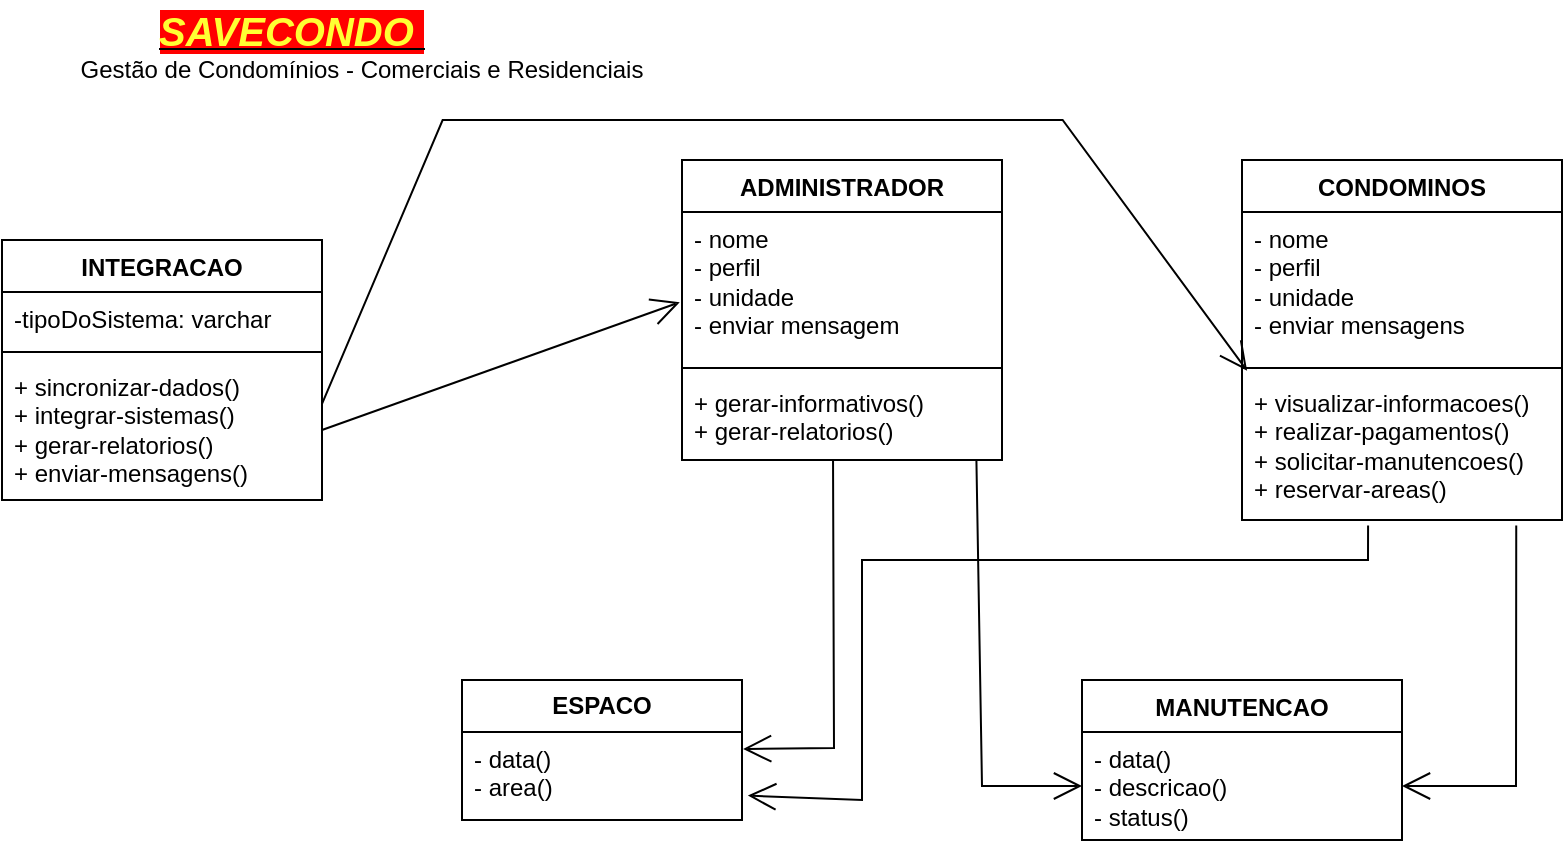 <mxfile version="22.0.4" type="github">
  <diagram name="Page-1" id="c4acf3e9-155e-7222-9cf6-157b1a14988f">
    <mxGraphModel dx="1106" dy="2767" grid="1" gridSize="10" guides="1" tooltips="1" connect="1" arrows="1" fold="1" page="1" pageScale="1" pageWidth="850" pageHeight="1100" background="none" math="0" shadow="0">
      <root>
        <mxCell id="0" />
        <mxCell id="1" parent="0" />
        <mxCell id="fE5P6bQsII-2qxmfbAFM-50" value="ADMINISTRADOR" style="swimlane;fontStyle=1;align=center;verticalAlign=top;childLayout=stackLayout;horizontal=1;startSize=26;horizontalStack=0;resizeParent=1;resizeParentMax=0;resizeLast=0;collapsible=1;marginBottom=0;whiteSpace=wrap;html=1;" parent="1" vertex="1">
          <mxGeometry x="360" y="-2120" width="160" height="150" as="geometry" />
        </mxCell>
        <mxCell id="fE5P6bQsII-2qxmfbAFM-51" value="- nome&lt;br&gt;- perfil&lt;br&gt;- unidade&lt;br&gt;- enviar mensagem" style="text;strokeColor=none;fillColor=none;align=left;verticalAlign=top;spacingLeft=4;spacingRight=4;overflow=hidden;rotatable=0;points=[[0,0.5],[1,0.5]];portConstraint=eastwest;whiteSpace=wrap;html=1;" parent="fE5P6bQsII-2qxmfbAFM-50" vertex="1">
          <mxGeometry y="26" width="160" height="74" as="geometry" />
        </mxCell>
        <mxCell id="fE5P6bQsII-2qxmfbAFM-52" value="" style="line;strokeWidth=1;fillColor=none;align=left;verticalAlign=middle;spacingTop=-1;spacingLeft=3;spacingRight=3;rotatable=0;labelPosition=right;points=[];portConstraint=eastwest;strokeColor=inherit;" parent="fE5P6bQsII-2qxmfbAFM-50" vertex="1">
          <mxGeometry y="100" width="160" height="8" as="geometry" />
        </mxCell>
        <mxCell id="fE5P6bQsII-2qxmfbAFM-53" value="+ gerar-informativos()&lt;br&gt;+ gerar-relatorios()" style="text;strokeColor=none;fillColor=none;align=left;verticalAlign=top;spacingLeft=4;spacingRight=4;overflow=hidden;rotatable=0;points=[[0,0.5],[1,0.5]];portConstraint=eastwest;whiteSpace=wrap;html=1;" parent="fE5P6bQsII-2qxmfbAFM-50" vertex="1">
          <mxGeometry y="108" width="160" height="42" as="geometry" />
        </mxCell>
        <mxCell id="fE5P6bQsII-2qxmfbAFM-55" value="INTEGRACAO" style="swimlane;fontStyle=1;align=center;verticalAlign=top;childLayout=stackLayout;horizontal=1;startSize=26;horizontalStack=0;resizeParent=1;resizeParentMax=0;resizeLast=0;collapsible=1;marginBottom=0;whiteSpace=wrap;html=1;" parent="1" vertex="1">
          <mxGeometry x="20" y="-2080" width="160" height="130" as="geometry" />
        </mxCell>
        <mxCell id="fE5P6bQsII-2qxmfbAFM-56" value="-tipoDoSistema: varchar" style="text;strokeColor=none;fillColor=none;align=left;verticalAlign=top;spacingLeft=4;spacingRight=4;overflow=hidden;rotatable=0;points=[[0,0.5],[1,0.5]];portConstraint=eastwest;whiteSpace=wrap;html=1;" parent="fE5P6bQsII-2qxmfbAFM-55" vertex="1">
          <mxGeometry y="26" width="160" height="26" as="geometry" />
        </mxCell>
        <mxCell id="fE5P6bQsII-2qxmfbAFM-57" value="" style="line;strokeWidth=1;fillColor=none;align=left;verticalAlign=middle;spacingTop=-1;spacingLeft=3;spacingRight=3;rotatable=0;labelPosition=right;points=[];portConstraint=eastwest;strokeColor=inherit;" parent="fE5P6bQsII-2qxmfbAFM-55" vertex="1">
          <mxGeometry y="52" width="160" height="8" as="geometry" />
        </mxCell>
        <mxCell id="fE5P6bQsII-2qxmfbAFM-58" value="+ sincronizar-dados()&lt;br&gt;+ integrar-sistemas()&lt;br&gt;+ gerar-relatorios()&lt;br&gt;+ enviar-mensagens()" style="text;strokeColor=none;fillColor=none;align=left;verticalAlign=top;spacingLeft=4;spacingRight=4;overflow=hidden;rotatable=0;points=[[0,0.5],[1,0.5]];portConstraint=eastwest;whiteSpace=wrap;html=1;" parent="fE5P6bQsII-2qxmfbAFM-55" vertex="1">
          <mxGeometry y="60" width="160" height="70" as="geometry" />
        </mxCell>
        <mxCell id="fE5P6bQsII-2qxmfbAFM-59" value="CONDOMINOS" style="swimlane;fontStyle=1;align=center;verticalAlign=top;childLayout=stackLayout;horizontal=1;startSize=26;horizontalStack=0;resizeParent=1;resizeParentMax=0;resizeLast=0;collapsible=1;marginBottom=0;whiteSpace=wrap;html=1;" parent="1" vertex="1">
          <mxGeometry x="640" y="-2120" width="160" height="180" as="geometry" />
        </mxCell>
        <mxCell id="fE5P6bQsII-2qxmfbAFM-60" value="- nome&lt;br style=&quot;border-color: var(--border-color);&quot;&gt;- perfil&lt;br style=&quot;border-color: var(--border-color);&quot;&gt;- unidade&lt;br&gt;- enviar mensagens" style="text;strokeColor=none;fillColor=none;align=left;verticalAlign=top;spacingLeft=4;spacingRight=4;overflow=hidden;rotatable=0;points=[[0,0.5],[1,0.5]];portConstraint=eastwest;whiteSpace=wrap;html=1;" parent="fE5P6bQsII-2qxmfbAFM-59" vertex="1">
          <mxGeometry y="26" width="160" height="74" as="geometry" />
        </mxCell>
        <mxCell id="fE5P6bQsII-2qxmfbAFM-61" value="" style="line;strokeWidth=1;fillColor=none;align=left;verticalAlign=middle;spacingTop=-1;spacingLeft=3;spacingRight=3;rotatable=0;labelPosition=right;points=[];portConstraint=eastwest;strokeColor=inherit;" parent="fE5P6bQsII-2qxmfbAFM-59" vertex="1">
          <mxGeometry y="100" width="160" height="8" as="geometry" />
        </mxCell>
        <mxCell id="fE5P6bQsII-2qxmfbAFM-62" value="+ visualizar-informacoes()&lt;br&gt;+ realizar-pagamentos()&lt;br&gt;+ solicitar-manutencoes()&lt;br&gt;+ reservar-areas()" style="text;strokeColor=none;fillColor=none;align=left;verticalAlign=top;spacingLeft=4;spacingRight=4;overflow=hidden;rotatable=0;points=[[0,0.5],[1,0.5]];portConstraint=eastwest;whiteSpace=wrap;html=1;" parent="fE5P6bQsII-2qxmfbAFM-59" vertex="1">
          <mxGeometry y="108" width="160" height="72" as="geometry" />
        </mxCell>
        <mxCell id="fE5P6bQsII-2qxmfbAFM-63" value="MANUTENCAO" style="swimlane;fontStyle=1;align=center;verticalAlign=top;childLayout=stackLayout;horizontal=1;startSize=26;horizontalStack=0;resizeParent=1;resizeParentMax=0;resizeLast=0;collapsible=1;marginBottom=0;whiteSpace=wrap;html=1;" parent="1" vertex="1">
          <mxGeometry x="560" y="-1860" width="160" height="80" as="geometry" />
        </mxCell>
        <mxCell id="fE5P6bQsII-2qxmfbAFM-66" value="- data()&lt;br&gt;- descricao()&lt;br&gt;- status()" style="text;strokeColor=none;fillColor=none;align=left;verticalAlign=top;spacingLeft=4;spacingRight=4;overflow=hidden;rotatable=0;points=[[0,0.5],[1,0.5]];portConstraint=eastwest;whiteSpace=wrap;html=1;" parent="fE5P6bQsII-2qxmfbAFM-63" vertex="1">
          <mxGeometry y="26" width="160" height="54" as="geometry" />
        </mxCell>
        <mxCell id="fE5P6bQsII-2qxmfbAFM-71" value="&lt;b&gt;ESPACO&lt;/b&gt;" style="swimlane;fontStyle=0;childLayout=stackLayout;horizontal=1;startSize=26;fillColor=none;horizontalStack=0;resizeParent=1;resizeParentMax=0;resizeLast=0;collapsible=1;marginBottom=0;whiteSpace=wrap;html=1;" parent="1" vertex="1">
          <mxGeometry x="250" y="-1860" width="140" height="70" as="geometry" />
        </mxCell>
        <mxCell id="fE5P6bQsII-2qxmfbAFM-74" value="- data()&lt;br&gt;- area()" style="text;strokeColor=none;fillColor=none;align=left;verticalAlign=top;spacingLeft=4;spacingRight=4;overflow=hidden;rotatable=0;points=[[0,0.5],[1,0.5]];portConstraint=eastwest;whiteSpace=wrap;html=1;" parent="fE5P6bQsII-2qxmfbAFM-71" vertex="1">
          <mxGeometry y="26" width="140" height="44" as="geometry" />
        </mxCell>
        <mxCell id="fE5P6bQsII-2qxmfbAFM-81" value="" style="endArrow=open;endFill=1;endSize=12;html=1;rounded=0;entryX=0.014;entryY=0.802;entryDx=0;entryDy=0;entryPerimeter=0;exitX=0.998;exitY=0.033;exitDx=0;exitDy=0;exitPerimeter=0;" parent="1" edge="1">
          <mxGeometry width="160" relative="1" as="geometry">
            <mxPoint x="180.0" y="-1998.02" as="sourcePoint" />
            <mxPoint x="642.56" y="-2014.652" as="targetPoint" />
            <Array as="points">
              <mxPoint x="240.32" y="-2140" />
              <mxPoint x="550.32" y="-2140" />
            </Array>
          </mxGeometry>
        </mxCell>
        <mxCell id="fE5P6bQsII-2qxmfbAFM-83" value="" style="endArrow=open;endFill=1;endSize=12;html=1;rounded=0;exitX=1;exitY=0.5;exitDx=0;exitDy=0;entryX=-0.007;entryY=0.61;entryDx=0;entryDy=0;entryPerimeter=0;" parent="1" source="fE5P6bQsII-2qxmfbAFM-58" target="fE5P6bQsII-2qxmfbAFM-51" edge="1">
          <mxGeometry width="160" relative="1" as="geometry">
            <mxPoint x="200" y="-2055.42" as="sourcePoint" />
            <mxPoint x="360" y="-2055.42" as="targetPoint" />
          </mxGeometry>
        </mxCell>
        <mxCell id="fE5P6bQsII-2qxmfbAFM-84" value="" style="endArrow=open;endFill=1;endSize=12;html=1;rounded=0;entryX=1.004;entryY=0.193;entryDx=0;entryDy=0;exitX=0.472;exitY=1.008;exitDx=0;exitDy=0;exitPerimeter=0;entryPerimeter=0;" parent="1" source="fE5P6bQsII-2qxmfbAFM-53" target="fE5P6bQsII-2qxmfbAFM-74" edge="1">
          <mxGeometry width="160" relative="1" as="geometry">
            <mxPoint x="340" y="-1990" as="sourcePoint" />
            <mxPoint x="500" y="-1990" as="targetPoint" />
            <Array as="points">
              <mxPoint x="436" y="-1826" />
            </Array>
          </mxGeometry>
        </mxCell>
        <mxCell id="fE5P6bQsII-2qxmfbAFM-85" value="" style="endArrow=open;endFill=1;endSize=12;html=1;rounded=0;entryX=1.021;entryY=0.723;entryDx=0;entryDy=0;entryPerimeter=0;exitX=0.394;exitY=1.039;exitDx=0;exitDy=0;exitPerimeter=0;" parent="1" source="fE5P6bQsII-2qxmfbAFM-62" target="fE5P6bQsII-2qxmfbAFM-74" edge="1">
          <mxGeometry width="160" relative="1" as="geometry">
            <mxPoint x="650" y="-1960" as="sourcePoint" />
            <mxPoint x="810" y="-1960" as="targetPoint" />
            <Array as="points">
              <mxPoint x="703" y="-1920" />
              <mxPoint x="450" y="-1920" />
              <mxPoint x="450" y="-1800" />
            </Array>
          </mxGeometry>
        </mxCell>
        <mxCell id="fE5P6bQsII-2qxmfbAFM-86" value="" style="endArrow=open;endFill=1;endSize=12;html=1;rounded=0;entryX=0;entryY=0.5;entryDx=0;entryDy=0;exitX=0.92;exitY=0.994;exitDx=0;exitDy=0;exitPerimeter=0;" parent="1" source="fE5P6bQsII-2qxmfbAFM-53" target="fE5P6bQsII-2qxmfbAFM-66" edge="1">
          <mxGeometry width="160" relative="1" as="geometry">
            <mxPoint x="510" y="-1930" as="sourcePoint" />
            <mxPoint x="660" y="-1940" as="targetPoint" />
            <Array as="points">
              <mxPoint x="510" y="-1807" />
            </Array>
          </mxGeometry>
        </mxCell>
        <mxCell id="fE5P6bQsII-2qxmfbAFM-87" value="" style="endArrow=open;endFill=1;endSize=12;html=1;rounded=0;exitX=0.857;exitY=1.039;exitDx=0;exitDy=0;exitPerimeter=0;entryX=1;entryY=0.5;entryDx=0;entryDy=0;" parent="1" source="fE5P6bQsII-2qxmfbAFM-62" target="fE5P6bQsII-2qxmfbAFM-66" edge="1">
          <mxGeometry width="160" relative="1" as="geometry">
            <mxPoint x="640" y="-1960" as="sourcePoint" />
            <mxPoint x="780" y="-1840" as="targetPoint" />
            <Array as="points">
              <mxPoint x="777" y="-1807" />
            </Array>
          </mxGeometry>
        </mxCell>
        <mxCell id="fE5P6bQsII-2qxmfbAFM-88" value="&lt;b&gt;&lt;i&gt;&lt;u&gt;&lt;font color=&quot;#ffff33&quot; style=&quot;font-size: 20px; background-color: rgb(255, 0, 0);&quot;&gt;SAVECONDO&amp;nbsp;&lt;/font&gt;&lt;/u&gt;&lt;/i&gt;&lt;/b&gt;" style="text;html=1;strokeColor=none;fillColor=none;align=center;verticalAlign=middle;whiteSpace=wrap;rounded=0;" parent="1" vertex="1">
          <mxGeometry x="90" y="-2200" width="150" height="30" as="geometry" />
        </mxCell>
        <mxCell id="fE5P6bQsII-2qxmfbAFM-89" value="Gestão de Condomínios - Comerciais e Residenciais" style="text;html=1;strokeColor=none;fillColor=none;align=center;verticalAlign=middle;whiteSpace=wrap;rounded=0;" parent="1" vertex="1">
          <mxGeometry x="50" y="-2180" width="300" height="30" as="geometry" />
        </mxCell>
      </root>
    </mxGraphModel>
  </diagram>
</mxfile>
